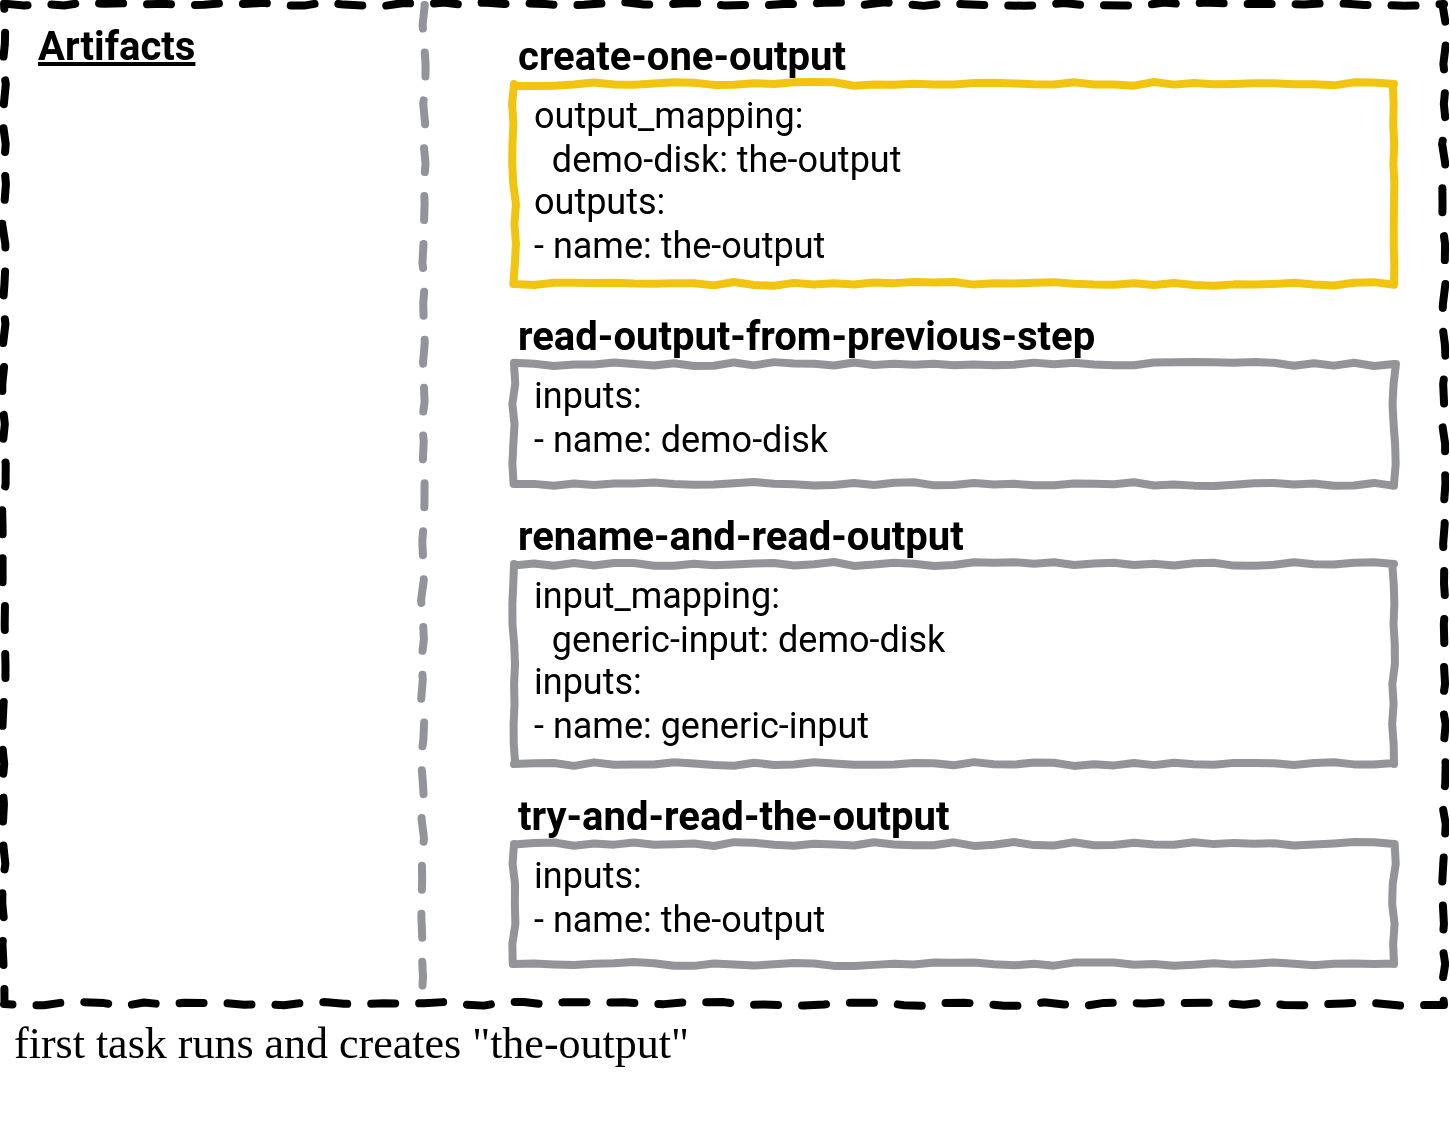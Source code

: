 <mxfile version="13.0.3" type="device" pages="5"><diagram id="9t1ggBxOnCQHxcBDeTWR" name="01"><mxGraphModel dx="737" dy="669" grid="1" gridSize="10" guides="1" tooltips="1" connect="1" arrows="0" fold="1" page="1" pageScale="1" pageWidth="850" pageHeight="1100" math="0" shadow="0" extFonts="Roboto^https://fonts.googleapis.com/css?family=Roboto|Patrick Hand^https://fonts.googleapis.com/css?family=Patrick+Hand"><root><mxCell id="0"/><mxCell id="2QSZ0C084v6sTxYEn1Su-6" value="Untitled Layer" parent="0"/><mxCell id="2QSZ0C084v6sTxYEn1Su-1" value="" style="whiteSpace=wrap;html=1;dashed=1;strokeWidth=4;comic=1;fillColor=none;spacing=2;" parent="2QSZ0C084v6sTxYEn1Su-6" vertex="1"><mxGeometry x="65" y="320" width="720" height="500" as="geometry"/></mxCell><mxCell id="2QSZ0C084v6sTxYEn1Su-10" value="first task runs and creates &quot;the-output&quot;" style="text;html=1;strokeColor=none;fillColor=none;align=left;verticalAlign=top;whiteSpace=wrap;rounded=0;comic=1;fontFamily=Patrick Hand;FType=g;fontSize=22;" parent="2QSZ0C084v6sTxYEn1Su-6" vertex="1"><mxGeometry x="68" y="820" width="715" height="60" as="geometry"/></mxCell><mxCell id="2QSZ0C084v6sTxYEn1Su-18" value="" style="group;comic=0;" parent="2QSZ0C084v6sTxYEn1Su-6" vertex="1" connectable="0"><mxGeometry x="320" y="360" width="440" height="100" as="geometry"/></mxCell><mxCell id="2QSZ0C084v6sTxYEn1Su-12" value="&lt;b&gt;create-one-output&lt;br&gt;&lt;/b&gt;" style="rounded=0;whiteSpace=wrap;html=1;comic=1;strokeWidth=4;fillColor=none;fontFamily=Roboto;fontSize=20;align=left;labelPosition=center;verticalLabelPosition=top;verticalAlign=bottom;strokeColor=#f1c40f;fontColor=#000000;" parent="2QSZ0C084v6sTxYEn1Su-18" vertex="1"><mxGeometry width="440" height="100" as="geometry"/></mxCell><mxCell id="2QSZ0C084v6sTxYEn1Su-17" value="output_mapping:&lt;br&gt;&amp;nbsp; demo-disk: the-output&lt;br&gt;outputs:&lt;br&gt;- name: the-output" style="text;strokeColor=none;fillColor=none;align=left;verticalAlign=top;rounded=0;comic=1;fontFamily=Roboto;fontSize=18;spacing=0;labelPosition=center;verticalLabelPosition=middle;html=1;" parent="2QSZ0C084v6sTxYEn1Su-18" vertex="1"><mxGeometry x="10" width="190" height="100" as="geometry"/></mxCell><mxCell id="2QSZ0C084v6sTxYEn1Su-19" value="" style="group" parent="2QSZ0C084v6sTxYEn1Su-6" vertex="1" connectable="0"><mxGeometry x="320" y="500" width="440" height="60" as="geometry"/></mxCell><mxCell id="2QSZ0C084v6sTxYEn1Su-20" value="&lt;b&gt;read-output-from-previous-step&lt;br&gt;&lt;/b&gt;" style="rounded=0;whiteSpace=wrap;html=1;comic=1;strokeWidth=4;fillColor=none;fontFamily=Roboto;fontSize=20;align=left;labelPosition=center;verticalLabelPosition=top;verticalAlign=bottom;strokeColor=#929497;" parent="2QSZ0C084v6sTxYEn1Su-19" vertex="1"><mxGeometry width="440" height="60" as="geometry"/></mxCell><mxCell id="2QSZ0C084v6sTxYEn1Su-21" value="inputs:&lt;br&gt;- name: demo-disk" style="text;strokeColor=none;fillColor=none;align=left;verticalAlign=top;rounded=0;comic=1;fontFamily=Roboto;fontSize=18;spacing=0;labelPosition=center;verticalLabelPosition=middle;html=1;" parent="2QSZ0C084v6sTxYEn1Su-19" vertex="1"><mxGeometry x="10" width="190" height="60" as="geometry"/></mxCell><mxCell id="5yH4p8zWgpjLe0zDlxVh-1" value="Artifacts" style="text;html=1;strokeColor=none;fillColor=none;align=left;verticalAlign=middle;whiteSpace=wrap;rounded=0;comic=1;fontStyle=5;fontFamily=Roboto;FType=g;fontSize=20;" parent="2QSZ0C084v6sTxYEn1Su-6" vertex="1"><mxGeometry x="80" y="330" width="90" height="20" as="geometry"/></mxCell><mxCell id="2QSZ0C084v6sTxYEn1Su-5" value="" style="endArrow=none;dashed=1;html=1;strokeWidth=4;comic=1;anchorPointDirection=0;exitX=0.292;exitY=0.001;exitDx=0;exitDy=0;exitPerimeter=0;strokeColor=#929497;entryX=0.288;entryY=-0.058;entryDx=0;entryDy=0;entryPerimeter=0;" parent="2QSZ0C084v6sTxYEn1Su-6" source="2QSZ0C084v6sTxYEn1Su-1" target="2QSZ0C084v6sTxYEn1Su-10" edge="1"><mxGeometry width="50" height="50" relative="1" as="geometry"><mxPoint x="275.96" y="329" as="sourcePoint"/><mxPoint x="276" y="709" as="targetPoint"/></mxGeometry></mxCell><mxCell id="RISU0n8lrbTuoP5aGb1o-1" value="" style="group" parent="2QSZ0C084v6sTxYEn1Su-6" vertex="1" connectable="0"><mxGeometry x="320" y="600" width="440" height="100" as="geometry"/></mxCell><mxCell id="RISU0n8lrbTuoP5aGb1o-2" value="&lt;b&gt;rename-and-read-output&lt;br&gt;&lt;/b&gt;" style="rounded=0;whiteSpace=wrap;html=1;comic=1;strokeWidth=4;fillColor=none;fontFamily=Roboto;fontSize=20;align=left;labelPosition=center;verticalLabelPosition=top;verticalAlign=bottom;strokeColor=#929497;" parent="RISU0n8lrbTuoP5aGb1o-1" vertex="1"><mxGeometry width="440" height="100" as="geometry"/></mxCell><mxCell id="RISU0n8lrbTuoP5aGb1o-3" value="input_mapping:&lt;br&gt;&amp;nbsp; generic-input: demo-disk&lt;br&gt;inputs:&lt;br&gt;- name: generic-input" style="text;strokeColor=none;fillColor=none;align=left;verticalAlign=top;rounded=0;comic=1;fontFamily=Roboto;fontSize=18;spacing=0;labelPosition=center;verticalLabelPosition=middle;html=1;" parent="RISU0n8lrbTuoP5aGb1o-1" vertex="1"><mxGeometry x="10" width="190" height="100" as="geometry"/></mxCell><mxCell id="RISU0n8lrbTuoP5aGb1o-4" value="" style="group" parent="2QSZ0C084v6sTxYEn1Su-6" vertex="1" connectable="0"><mxGeometry x="320" y="740" width="440" height="60" as="geometry"/></mxCell><mxCell id="RISU0n8lrbTuoP5aGb1o-5" value="&lt;b&gt;try-and-read-the-output&lt;br&gt;&lt;/b&gt;" style="rounded=0;whiteSpace=wrap;html=1;comic=1;strokeWidth=4;fillColor=none;fontFamily=Roboto;fontSize=20;align=left;labelPosition=center;verticalLabelPosition=top;verticalAlign=bottom;strokeColor=#929497;" parent="RISU0n8lrbTuoP5aGb1o-4" vertex="1"><mxGeometry width="440" height="60" as="geometry"/></mxCell><mxCell id="RISU0n8lrbTuoP5aGb1o-6" value="inputs:&lt;br&gt;- name: the-output" style="text;strokeColor=none;fillColor=none;align=left;verticalAlign=top;rounded=0;comic=1;fontFamily=Roboto;fontSize=18;spacing=0;labelPosition=center;verticalLabelPosition=middle;html=1;" parent="RISU0n8lrbTuoP5aGb1o-4" vertex="1"><mxGeometry x="10" width="190" height="60" as="geometry"/></mxCell></root></mxGraphModel></diagram><diagram name="02" id="S-hk3BXuFEwxZx93NhK1"><mxGraphModel dx="737" dy="669" grid="1" gridSize="10" guides="1" tooltips="1" connect="1" arrows="0" fold="1" page="1" pageScale="1" pageWidth="850" pageHeight="1100" math="0" shadow="0" extFonts="Roboto^https://fonts.googleapis.com/css?family=Roboto|Patrick Hand^https://fonts.googleapis.com/css?family=Patrick+Hand"><root><mxCell id="5xUKW7DEMYhja5tdwURi-0"/><mxCell id="5xUKW7DEMYhja5tdwURi-1" value="Untitled Layer" parent="5xUKW7DEMYhja5tdwURi-0"/><mxCell id="5xUKW7DEMYhja5tdwURi-2" value="" style="whiteSpace=wrap;html=1;dashed=1;strokeWidth=4;comic=1;fillColor=none;spacing=2;" parent="5xUKW7DEMYhja5tdwURi-1" vertex="1"><mxGeometry x="65" y="320" width="720" height="500" as="geometry"/></mxCell><mxCell id="5xUKW7DEMYhja5tdwURi-3" value="&quot;the-output&quot; is saved as an artifact named &quot;demo-disk&quot; thanks to &lt;b&gt;output_mapping&lt;/b&gt;" style="text;html=1;strokeColor=none;fillColor=none;align=left;verticalAlign=top;whiteSpace=wrap;rounded=0;comic=1;fontFamily=Patrick Hand;FType=g;fontSize=22;" parent="5xUKW7DEMYhja5tdwURi-1" vertex="1"><mxGeometry x="68" y="820" width="715" height="60" as="geometry"/></mxCell><mxCell id="5xUKW7DEMYhja5tdwURi-4" value="" style="group;comic=0;" parent="5xUKW7DEMYhja5tdwURi-1" vertex="1" connectable="0"><mxGeometry x="320" y="360" width="440" height="100" as="geometry"/></mxCell><mxCell id="5xUKW7DEMYhja5tdwURi-5" value="&lt;b&gt;create-one-output&lt;br&gt;&lt;/b&gt;" style="rounded=0;whiteSpace=wrap;html=1;comic=1;strokeWidth=4;fillColor=none;fontFamily=Roboto;fontSize=20;align=left;labelPosition=center;verticalLabelPosition=top;verticalAlign=bottom;strokeColor=#12c560;fontColor=#000000;" parent="5xUKW7DEMYhja5tdwURi-4" vertex="1"><mxGeometry width="440" height="100" as="geometry"/></mxCell><mxCell id="5xUKW7DEMYhja5tdwURi-6" value="output_mapping:&lt;br&gt;&amp;nbsp; demo-disk: the-output&lt;br&gt;outputs:&lt;br&gt;- name: the-output" style="text;strokeColor=none;fillColor=none;align=left;verticalAlign=top;rounded=0;comic=1;fontFamily=Roboto;fontSize=18;spacing=0;labelPosition=center;verticalLabelPosition=middle;html=1;" parent="5xUKW7DEMYhja5tdwURi-4" vertex="1"><mxGeometry x="10" width="190" height="100" as="geometry"/></mxCell><mxCell id="5xUKW7DEMYhja5tdwURi-7" value="" style="group" parent="5xUKW7DEMYhja5tdwURi-1" vertex="1" connectable="0"><mxGeometry x="320" y="500" width="440" height="60" as="geometry"/></mxCell><mxCell id="5xUKW7DEMYhja5tdwURi-8" value="&lt;b&gt;read-output-from-previous-step&lt;br&gt;&lt;/b&gt;" style="rounded=0;whiteSpace=wrap;html=1;comic=1;strokeWidth=4;fillColor=none;fontFamily=Roboto;fontSize=20;align=left;labelPosition=center;verticalLabelPosition=top;verticalAlign=bottom;strokeColor=#929497;" parent="5xUKW7DEMYhja5tdwURi-7" vertex="1"><mxGeometry width="440" height="60" as="geometry"/></mxCell><mxCell id="5xUKW7DEMYhja5tdwURi-9" value="inputs:&lt;br&gt;- name: demo-disk" style="text;strokeColor=none;fillColor=none;align=left;verticalAlign=top;rounded=0;comic=1;fontFamily=Roboto;fontSize=18;spacing=0;labelPosition=center;verticalLabelPosition=middle;html=1;" parent="5xUKW7DEMYhja5tdwURi-7" vertex="1"><mxGeometry x="10" width="190" height="60" as="geometry"/></mxCell><mxCell id="5xUKW7DEMYhja5tdwURi-10" value="Artifacts" style="text;html=1;strokeColor=none;fillColor=none;align=left;verticalAlign=middle;whiteSpace=wrap;rounded=0;comic=1;fontStyle=5;fontFamily=Roboto;FType=g;fontSize=20;" parent="5xUKW7DEMYhja5tdwURi-1" vertex="1"><mxGeometry x="80" y="330" width="90" height="20" as="geometry"/></mxCell><mxCell id="5xUKW7DEMYhja5tdwURi-11" value="" style="endArrow=none;dashed=1;html=1;strokeWidth=4;comic=1;anchorPointDirection=0;exitX=0.292;exitY=0.001;exitDx=0;exitDy=0;exitPerimeter=0;strokeColor=#929497;entryX=0.288;entryY=-0.058;entryDx=0;entryDy=0;entryPerimeter=0;" parent="5xUKW7DEMYhja5tdwURi-1" source="5xUKW7DEMYhja5tdwURi-2" target="5xUKW7DEMYhja5tdwURi-3" edge="1"><mxGeometry width="50" height="50" relative="1" as="geometry"><mxPoint x="275.96" y="329" as="sourcePoint"/><mxPoint x="276" y="709" as="targetPoint"/></mxGeometry></mxCell><mxCell id="5xUKW7DEMYhja5tdwURi-12" value="" style="group" parent="5xUKW7DEMYhja5tdwURi-1" vertex="1" connectable="0"><mxGeometry x="320" y="600" width="440" height="100" as="geometry"/></mxCell><mxCell id="5xUKW7DEMYhja5tdwURi-13" value="&lt;b&gt;rename-and-read-output&lt;br&gt;&lt;/b&gt;" style="rounded=0;whiteSpace=wrap;html=1;comic=1;strokeWidth=4;fillColor=none;fontFamily=Roboto;fontSize=20;align=left;labelPosition=center;verticalLabelPosition=top;verticalAlign=bottom;strokeColor=#929497;" parent="5xUKW7DEMYhja5tdwURi-12" vertex="1"><mxGeometry width="440" height="100" as="geometry"/></mxCell><mxCell id="5xUKW7DEMYhja5tdwURi-14" value="input_mapping:&lt;br&gt;&amp;nbsp; generic-input: demo-disk&lt;br&gt;inputs:&lt;br&gt;- name: generic-input" style="text;strokeColor=none;fillColor=none;align=left;verticalAlign=top;rounded=0;comic=1;fontFamily=Roboto;fontSize=18;spacing=0;labelPosition=center;verticalLabelPosition=middle;html=1;" parent="5xUKW7DEMYhja5tdwURi-12" vertex="1"><mxGeometry x="10" width="190" height="100" as="geometry"/></mxCell><mxCell id="5xUKW7DEMYhja5tdwURi-15" value="" style="group" parent="5xUKW7DEMYhja5tdwURi-1" vertex="1" connectable="0"><mxGeometry x="320" y="740" width="440" height="60" as="geometry"/></mxCell><mxCell id="5xUKW7DEMYhja5tdwURi-16" value="&lt;b&gt;try-and-read-the-output&lt;br&gt;&lt;/b&gt;" style="rounded=0;whiteSpace=wrap;html=1;comic=1;strokeWidth=4;fillColor=none;fontFamily=Roboto;fontSize=20;align=left;labelPosition=center;verticalLabelPosition=top;verticalAlign=bottom;strokeColor=#929497;" parent="5xUKW7DEMYhja5tdwURi-15" vertex="1"><mxGeometry width="440" height="60" as="geometry"/></mxCell><mxCell id="5xUKW7DEMYhja5tdwURi-17" value="inputs:&lt;br&gt;- name: the-output" style="text;strokeColor=none;fillColor=none;align=left;verticalAlign=top;rounded=0;comic=1;fontFamily=Roboto;fontSize=18;spacing=0;labelPosition=center;verticalLabelPosition=middle;html=1;" parent="5xUKW7DEMYhja5tdwURi-15" vertex="1"><mxGeometry x="10" width="190" height="60" as="geometry"/></mxCell><mxCell id="zQW7NCEVCGxlOIVvi4HG-0" value="" style="group" parent="5xUKW7DEMYhja5tdwURi-1" vertex="1" connectable="0"><mxGeometry x="80" y="360" width="160" height="130" as="geometry"/></mxCell><mxCell id="zQW7NCEVCGxlOIVvi4HG-1" value="" style="shape=card;whiteSpace=wrap;html=1;comic=1;strokeWidth=2;fillColor=none;direction=south;" parent="zQW7NCEVCGxlOIVvi4HG-0" vertex="1"><mxGeometry width="160" height="60" as="geometry"/></mxCell><mxCell id="zQW7NCEVCGxlOIVvi4HG-2" value="demo-disk" style="text;html=1;strokeColor=none;fillColor=none;align=left;verticalAlign=middle;whiteSpace=wrap;rounded=0;comic=1;fontFamily=Roboto;fontSize=20;fontStyle=1" parent="zQW7NCEVCGxlOIVvi4HG-0" vertex="1"><mxGeometry x="4" y="3" width="126" height="20" as="geometry"/></mxCell><mxCell id="zQW7NCEVCGxlOIVvi4HG-3" value="./file" style="text;html=1;strokeColor=none;fillColor=none;align=center;verticalAlign=middle;whiteSpace=wrap;rounded=0;comic=1;fontFamily=Roboto;fontSize=18;" parent="zQW7NCEVCGxlOIVvi4HG-0" vertex="1"><mxGeometry x="4" y="32" width="40" height="20" as="geometry"/></mxCell><mxCell id="zQW7NCEVCGxlOIVvi4HG-4" value="" style="endArrow=none;html=1;strokeColor=#000000;strokeWidth=2;fontFamily=Roboto;fontSize=18;exitX=0.5;exitY=1;exitDx=0;exitDy=0;exitPerimeter=0;anchorPointDirection=0;" parent="zQW7NCEVCGxlOIVvi4HG-0" source="zQW7NCEVCGxlOIVvi4HG-1" edge="1"><mxGeometry width="50" height="50" relative="1" as="geometry"><mxPoint x="110" y="80" as="sourcePoint"/><mxPoint x="160" y="30" as="targetPoint"/></mxGeometry></mxCell><mxCell id="Mj9xy4nKeFrTd0BKDt8u-0" value="" style="endArrow=none;html=1;strokeColor=#4A90E2;strokeWidth=2;fontFamily=Roboto;fontSize=20;entryX=-0.001;entryY=0.437;entryDx=0;entryDy=0;entryPerimeter=0;exitX=0.688;exitY=-0.004;exitDx=0;exitDy=0;exitPerimeter=0;startArrow=block;startFill=1;comic=0;curved=1;" parent="5xUKW7DEMYhja5tdwURi-1" target="5xUKW7DEMYhja5tdwURi-5" edge="1"><mxGeometry width="50" height="50" relative="1" as="geometry"><mxPoint x="240.64" y="401.28" as="sourcePoint"/><mxPoint x="329.62" y="397.26" as="targetPoint"/><Array as="points"><mxPoint x="290" y="390"/></Array></mxGeometry></mxCell></root></mxGraphModel></diagram><diagram name="03" id="2q-qol43r9wfYoGtW7oq"><mxGraphModel dx="737" dy="669" grid="1" gridSize="10" guides="1" tooltips="1" connect="1" arrows="0" fold="1" page="1" pageScale="1" pageWidth="850" pageHeight="1100" math="0" shadow="0" extFonts="Roboto^https://fonts.googleapis.com/css?family=Roboto|Patrick Hand^https://fonts.googleapis.com/css?family=Patrick+Hand"><root><mxCell id="sgDMFegQXPoR5-Hr3xKX-0"/><mxCell id="sgDMFegQXPoR5-Hr3xKX-1" value="Untitled Layer" parent="sgDMFegQXPoR5-Hr3xKX-0"/><mxCell id="sgDMFegQXPoR5-Hr3xKX-2" value="" style="whiteSpace=wrap;html=1;dashed=1;strokeWidth=4;comic=1;fillColor=none;spacing=2;" parent="sgDMFegQXPoR5-Hr3xKX-1" vertex="1"><mxGeometry x="65" y="320" width="720" height="500" as="geometry"/></mxCell><mxCell id="sgDMFegQXPoR5-Hr3xKX-3" value="the second task takes &quot;demo-disk&quot; and reads the file. This task expects the name &quot;demo-disk&quot; so no mapping is needed" style="text;html=1;strokeColor=none;fillColor=none;align=left;verticalAlign=top;whiteSpace=wrap;rounded=0;comic=1;fontFamily=Patrick Hand;FType=g;fontSize=22;" parent="sgDMFegQXPoR5-Hr3xKX-1" vertex="1"><mxGeometry x="68" y="820" width="715" height="60" as="geometry"/></mxCell><mxCell id="sgDMFegQXPoR5-Hr3xKX-4" value="" style="group;comic=0;" parent="sgDMFegQXPoR5-Hr3xKX-1" vertex="1" connectable="0"><mxGeometry x="320" y="360" width="440" height="100" as="geometry"/></mxCell><mxCell id="sgDMFegQXPoR5-Hr3xKX-5" value="&lt;b&gt;create-one-output&lt;br&gt;&lt;/b&gt;" style="rounded=0;whiteSpace=wrap;html=1;comic=1;strokeWidth=4;fillColor=none;fontFamily=Roboto;fontSize=20;align=left;labelPosition=center;verticalLabelPosition=top;verticalAlign=bottom;strokeColor=#12c560;fontColor=#000000;" parent="sgDMFegQXPoR5-Hr3xKX-4" vertex="1"><mxGeometry width="440" height="100" as="geometry"/></mxCell><mxCell id="sgDMFegQXPoR5-Hr3xKX-6" value="output_mapping:&lt;br&gt;&amp;nbsp; demo-disk: the-output&lt;br&gt;outputs:&lt;br&gt;- name: the-output" style="text;strokeColor=none;fillColor=none;align=left;verticalAlign=top;rounded=0;comic=1;fontFamily=Roboto;fontSize=18;spacing=0;labelPosition=center;verticalLabelPosition=middle;html=1;" parent="sgDMFegQXPoR5-Hr3xKX-4" vertex="1"><mxGeometry x="10" width="190" height="100" as="geometry"/></mxCell><mxCell id="sgDMFegQXPoR5-Hr3xKX-7" value="" style="group" parent="sgDMFegQXPoR5-Hr3xKX-1" vertex="1" connectable="0"><mxGeometry x="320" y="500" width="440" height="60" as="geometry"/></mxCell><mxCell id="sgDMFegQXPoR5-Hr3xKX-8" value="&lt;b&gt;read-output-from-previous-step&lt;br&gt;&lt;/b&gt;" style="rounded=0;whiteSpace=wrap;html=1;comic=1;strokeWidth=4;fillColor=none;fontFamily=Roboto;fontSize=20;align=left;labelPosition=center;verticalLabelPosition=top;verticalAlign=bottom;strokeColor=#f1c40f;fontColor=#000000;" parent="sgDMFegQXPoR5-Hr3xKX-7" vertex="1"><mxGeometry width="440" height="60" as="geometry"/></mxCell><mxCell id="sgDMFegQXPoR5-Hr3xKX-9" value="inputs:&lt;br&gt;- name: demo-disk" style="text;strokeColor=none;fillColor=none;align=left;verticalAlign=top;rounded=0;comic=1;fontFamily=Roboto;fontSize=18;spacing=0;labelPosition=center;verticalLabelPosition=middle;html=1;" parent="sgDMFegQXPoR5-Hr3xKX-7" vertex="1"><mxGeometry x="10" width="190" height="60" as="geometry"/></mxCell><mxCell id="sgDMFegQXPoR5-Hr3xKX-10" value="Artifacts" style="text;html=1;strokeColor=none;fillColor=none;align=left;verticalAlign=middle;whiteSpace=wrap;rounded=0;comic=1;fontStyle=5;fontFamily=Roboto;FType=g;fontSize=20;" parent="sgDMFegQXPoR5-Hr3xKX-1" vertex="1"><mxGeometry x="80" y="330" width="90" height="20" as="geometry"/></mxCell><mxCell id="sgDMFegQXPoR5-Hr3xKX-11" value="" style="endArrow=none;dashed=1;html=1;strokeWidth=4;comic=1;anchorPointDirection=0;exitX=0.292;exitY=0.001;exitDx=0;exitDy=0;exitPerimeter=0;strokeColor=#929497;entryX=0.288;entryY=-0.058;entryDx=0;entryDy=0;entryPerimeter=0;" parent="sgDMFegQXPoR5-Hr3xKX-1" source="sgDMFegQXPoR5-Hr3xKX-2" target="sgDMFegQXPoR5-Hr3xKX-3" edge="1"><mxGeometry width="50" height="50" relative="1" as="geometry"><mxPoint x="275.96" y="329" as="sourcePoint"/><mxPoint x="276" y="709" as="targetPoint"/></mxGeometry></mxCell><mxCell id="sgDMFegQXPoR5-Hr3xKX-12" value="" style="group" parent="sgDMFegQXPoR5-Hr3xKX-1" vertex="1" connectable="0"><mxGeometry x="320" y="600" width="440" height="100" as="geometry"/></mxCell><mxCell id="sgDMFegQXPoR5-Hr3xKX-13" value="&lt;b&gt;rename-and-read-output&lt;br&gt;&lt;/b&gt;" style="rounded=0;whiteSpace=wrap;html=1;comic=1;strokeWidth=4;fillColor=none;fontFamily=Roboto;fontSize=20;align=left;labelPosition=center;verticalLabelPosition=top;verticalAlign=bottom;strokeColor=#929497;" parent="sgDMFegQXPoR5-Hr3xKX-12" vertex="1"><mxGeometry width="440" height="100" as="geometry"/></mxCell><mxCell id="sgDMFegQXPoR5-Hr3xKX-14" value="input_mapping:&lt;br&gt;&amp;nbsp; generic-input: demo-disk&lt;br&gt;inputs:&lt;br&gt;- name: generic-input" style="text;strokeColor=none;fillColor=none;align=left;verticalAlign=top;rounded=0;comic=1;fontFamily=Roboto;fontSize=18;spacing=0;labelPosition=center;verticalLabelPosition=middle;html=1;" parent="sgDMFegQXPoR5-Hr3xKX-12" vertex="1"><mxGeometry x="10" width="190" height="100" as="geometry"/></mxCell><mxCell id="sgDMFegQXPoR5-Hr3xKX-15" value="" style="group" parent="sgDMFegQXPoR5-Hr3xKX-1" vertex="1" connectable="0"><mxGeometry x="320" y="740" width="440" height="60" as="geometry"/></mxCell><mxCell id="sgDMFegQXPoR5-Hr3xKX-16" value="&lt;b&gt;try-and-read-the-output&lt;br&gt;&lt;/b&gt;" style="rounded=0;whiteSpace=wrap;html=1;comic=1;strokeWidth=4;fillColor=none;fontFamily=Roboto;fontSize=20;align=left;labelPosition=center;verticalLabelPosition=top;verticalAlign=bottom;strokeColor=#929497;" parent="sgDMFegQXPoR5-Hr3xKX-15" vertex="1"><mxGeometry width="440" height="60" as="geometry"/></mxCell><mxCell id="sgDMFegQXPoR5-Hr3xKX-17" value="inputs:&lt;br&gt;- name: the-output" style="text;strokeColor=none;fillColor=none;align=left;verticalAlign=top;rounded=0;comic=1;fontFamily=Roboto;fontSize=18;spacing=0;labelPosition=center;verticalLabelPosition=middle;html=1;" parent="sgDMFegQXPoR5-Hr3xKX-15" vertex="1"><mxGeometry x="10" width="190" height="60" as="geometry"/></mxCell><mxCell id="sgDMFegQXPoR5-Hr3xKX-18" value="" style="group" parent="sgDMFegQXPoR5-Hr3xKX-1" vertex="1" connectable="0"><mxGeometry x="80" y="360" width="160" height="130" as="geometry"/></mxCell><mxCell id="sgDMFegQXPoR5-Hr3xKX-19" value="" style="shape=card;whiteSpace=wrap;html=1;comic=1;strokeWidth=2;fillColor=none;direction=south;" parent="sgDMFegQXPoR5-Hr3xKX-18" vertex="1"><mxGeometry width="160" height="60" as="geometry"/></mxCell><mxCell id="sgDMFegQXPoR5-Hr3xKX-20" value="demo-disk" style="text;html=1;strokeColor=none;fillColor=none;align=left;verticalAlign=middle;whiteSpace=wrap;rounded=0;comic=1;fontFamily=Roboto;fontSize=20;fontStyle=1" parent="sgDMFegQXPoR5-Hr3xKX-18" vertex="1"><mxGeometry x="4" y="3" width="126" height="20" as="geometry"/></mxCell><mxCell id="sgDMFegQXPoR5-Hr3xKX-21" value="./file" style="text;html=1;strokeColor=none;fillColor=none;align=center;verticalAlign=middle;whiteSpace=wrap;rounded=0;comic=1;fontFamily=Roboto;fontSize=18;" parent="sgDMFegQXPoR5-Hr3xKX-18" vertex="1"><mxGeometry x="4" y="32" width="40" height="20" as="geometry"/></mxCell><mxCell id="sgDMFegQXPoR5-Hr3xKX-22" value="" style="endArrow=none;html=1;strokeColor=#000000;strokeWidth=2;fontFamily=Roboto;fontSize=18;exitX=0.5;exitY=1;exitDx=0;exitDy=0;exitPerimeter=0;anchorPointDirection=0;" parent="sgDMFegQXPoR5-Hr3xKX-18" source="sgDMFegQXPoR5-Hr3xKX-19" edge="1"><mxGeometry width="50" height="50" relative="1" as="geometry"><mxPoint x="110" y="80" as="sourcePoint"/><mxPoint x="160" y="30" as="targetPoint"/></mxGeometry></mxCell><mxCell id="sgDMFegQXPoR5-Hr3xKX-23" value="" style="endArrow=none;html=1;strokeColor=#4A90E2;strokeWidth=2;fontFamily=Roboto;fontSize=20;entryX=1.033;entryY=0.3;entryDx=0;entryDy=0;entryPerimeter=0;exitX=0;exitY=0.5;exitDx=0;exitDy=0;startArrow=block;startFill=1;comic=0;curved=1;" parent="sgDMFegQXPoR5-Hr3xKX-1" source="sgDMFegQXPoR5-Hr3xKX-8" target="sgDMFegQXPoR5-Hr3xKX-19" edge="1"><mxGeometry width="50" height="50" relative="1" as="geometry"><mxPoint x="240.64" y="401.28" as="sourcePoint"/><mxPoint x="329.62" y="397.26" as="targetPoint"/><Array as="points"><mxPoint x="210" y="520"/></Array></mxGeometry></mxCell></root></mxGraphModel></diagram><diagram name="04" id="bJ-4z9LCV4Jmhj5M6Ssu"><mxGraphModel dx="737" dy="669" grid="1" gridSize="10" guides="1" tooltips="1" connect="1" arrows="0" fold="1" page="1" pageScale="1" pageWidth="850" pageHeight="1100" math="0" shadow="0" extFonts="Roboto^https://fonts.googleapis.com/css?family=Roboto|Patrick Hand^https://fonts.googleapis.com/css?family=Patrick+Hand"><root><mxCell id="P5rFK-4Fkwvsb8WxAyp2-0"/><mxCell id="P5rFK-4Fkwvsb8WxAyp2-1" value="Untitled Layer" parent="P5rFK-4Fkwvsb8WxAyp2-0"/><mxCell id="P5rFK-4Fkwvsb8WxAyp2-2" value="" style="whiteSpace=wrap;html=1;dashed=1;strokeWidth=4;comic=1;fillColor=none;spacing=2;" parent="P5rFK-4Fkwvsb8WxAyp2-1" vertex="1"><mxGeometry x="65" y="320" width="720" height="500" as="geometry"/></mxCell><mxCell id="P5rFK-4Fkwvsb8WxAyp2-3" value="the third task maps &quot;demo-disk&quot; to the input it expects, &quot;generic-input&quot;" style="text;html=1;strokeColor=none;fillColor=none;align=left;verticalAlign=top;whiteSpace=wrap;rounded=0;comic=1;fontFamily=Patrick Hand;FType=g;fontSize=22;" parent="P5rFK-4Fkwvsb8WxAyp2-1" vertex="1"><mxGeometry x="68" y="820" width="715" height="60" as="geometry"/></mxCell><mxCell id="P5rFK-4Fkwvsb8WxAyp2-4" value="" style="group;comic=0;" parent="P5rFK-4Fkwvsb8WxAyp2-1" vertex="1" connectable="0"><mxGeometry x="320" y="360" width="440" height="100" as="geometry"/></mxCell><mxCell id="P5rFK-4Fkwvsb8WxAyp2-5" value="&lt;b&gt;create-one-output&lt;br&gt;&lt;/b&gt;" style="rounded=0;whiteSpace=wrap;html=1;comic=1;strokeWidth=4;fillColor=none;fontFamily=Roboto;fontSize=20;align=left;labelPosition=center;verticalLabelPosition=top;verticalAlign=bottom;strokeColor=#12c560;fontColor=#000000;" parent="P5rFK-4Fkwvsb8WxAyp2-4" vertex="1"><mxGeometry width="440" height="100" as="geometry"/></mxCell><mxCell id="P5rFK-4Fkwvsb8WxAyp2-6" value="output_mapping:&lt;br&gt;&amp;nbsp; demo-disk: the-output&lt;br&gt;outputs:&lt;br&gt;- name: the-output" style="text;strokeColor=none;fillColor=none;align=left;verticalAlign=top;rounded=0;comic=1;fontFamily=Roboto;fontSize=18;spacing=0;labelPosition=center;verticalLabelPosition=middle;html=1;" parent="P5rFK-4Fkwvsb8WxAyp2-4" vertex="1"><mxGeometry x="10" width="190" height="100" as="geometry"/></mxCell><mxCell id="P5rFK-4Fkwvsb8WxAyp2-7" value="" style="group" parent="P5rFK-4Fkwvsb8WxAyp2-1" vertex="1" connectable="0"><mxGeometry x="320" y="500" width="440" height="60" as="geometry"/></mxCell><mxCell id="P5rFK-4Fkwvsb8WxAyp2-8" value="&lt;b&gt;read-output-from-previous-step&lt;br&gt;&lt;/b&gt;" style="rounded=0;whiteSpace=wrap;html=1;comic=1;strokeWidth=4;fillColor=none;fontFamily=Roboto;fontSize=20;align=left;labelPosition=center;verticalLabelPosition=top;verticalAlign=bottom;strokeColor=#12c560;fontColor=#000000;" parent="P5rFK-4Fkwvsb8WxAyp2-7" vertex="1"><mxGeometry width="440" height="60" as="geometry"/></mxCell><mxCell id="P5rFK-4Fkwvsb8WxAyp2-9" value="inputs:&lt;br&gt;- name: demo-disk" style="text;strokeColor=none;fillColor=none;align=left;verticalAlign=top;rounded=0;comic=1;fontFamily=Roboto;fontSize=18;spacing=0;labelPosition=center;verticalLabelPosition=middle;html=1;" parent="P5rFK-4Fkwvsb8WxAyp2-7" vertex="1"><mxGeometry x="10" width="190" height="60" as="geometry"/></mxCell><mxCell id="P5rFK-4Fkwvsb8WxAyp2-10" value="Artifacts" style="text;html=1;strokeColor=none;fillColor=none;align=left;verticalAlign=middle;whiteSpace=wrap;rounded=0;comic=1;fontStyle=5;fontFamily=Roboto;FType=g;fontSize=20;" parent="P5rFK-4Fkwvsb8WxAyp2-1" vertex="1"><mxGeometry x="80" y="330" width="90" height="20" as="geometry"/></mxCell><mxCell id="P5rFK-4Fkwvsb8WxAyp2-11" value="" style="endArrow=none;dashed=1;html=1;strokeWidth=4;comic=1;anchorPointDirection=0;exitX=0.292;exitY=0.001;exitDx=0;exitDy=0;exitPerimeter=0;strokeColor=#929497;entryX=0.288;entryY=-0.058;entryDx=0;entryDy=0;entryPerimeter=0;" parent="P5rFK-4Fkwvsb8WxAyp2-1" source="P5rFK-4Fkwvsb8WxAyp2-2" target="P5rFK-4Fkwvsb8WxAyp2-3" edge="1"><mxGeometry width="50" height="50" relative="1" as="geometry"><mxPoint x="275.96" y="329" as="sourcePoint"/><mxPoint x="276" y="709" as="targetPoint"/></mxGeometry></mxCell><mxCell id="P5rFK-4Fkwvsb8WxAyp2-12" value="" style="group" parent="P5rFK-4Fkwvsb8WxAyp2-1" vertex="1" connectable="0"><mxGeometry x="320" y="600" width="440" height="100" as="geometry"/></mxCell><mxCell id="P5rFK-4Fkwvsb8WxAyp2-13" value="&lt;b&gt;rename-and-read-output&lt;br&gt;&lt;/b&gt;" style="rounded=0;whiteSpace=wrap;html=1;comic=1;strokeWidth=4;fillColor=none;fontFamily=Roboto;fontSize=20;align=left;labelPosition=center;verticalLabelPosition=top;verticalAlign=bottom;strokeColor=#f1c40f;fontColor=#000000;" parent="P5rFK-4Fkwvsb8WxAyp2-12" vertex="1"><mxGeometry width="440" height="100" as="geometry"/></mxCell><mxCell id="P5rFK-4Fkwvsb8WxAyp2-14" value="input_mapping:&lt;br&gt;&amp;nbsp; generic-input: demo-disk&lt;br&gt;inputs:&lt;br&gt;- name: generic-input" style="text;strokeColor=none;fillColor=none;align=left;verticalAlign=top;rounded=0;comic=1;fontFamily=Roboto;fontSize=18;spacing=0;labelPosition=center;verticalLabelPosition=middle;html=1;" parent="P5rFK-4Fkwvsb8WxAyp2-12" vertex="1"><mxGeometry x="10" width="190" height="100" as="geometry"/></mxCell><mxCell id="P5rFK-4Fkwvsb8WxAyp2-15" value="" style="group" parent="P5rFK-4Fkwvsb8WxAyp2-1" vertex="1" connectable="0"><mxGeometry x="320" y="740" width="440" height="60" as="geometry"/></mxCell><mxCell id="P5rFK-4Fkwvsb8WxAyp2-16" value="&lt;b&gt;try-and-read-the-output&lt;br&gt;&lt;/b&gt;" style="rounded=0;whiteSpace=wrap;html=1;comic=1;strokeWidth=4;fillColor=none;fontFamily=Roboto;fontSize=20;align=left;labelPosition=center;verticalLabelPosition=top;verticalAlign=bottom;strokeColor=#929497;" parent="P5rFK-4Fkwvsb8WxAyp2-15" vertex="1"><mxGeometry width="440" height="60" as="geometry"/></mxCell><mxCell id="P5rFK-4Fkwvsb8WxAyp2-17" value="inputs:&lt;br&gt;- name: the-output" style="text;strokeColor=none;fillColor=none;align=left;verticalAlign=top;rounded=0;comic=1;fontFamily=Roboto;fontSize=18;spacing=0;labelPosition=center;verticalLabelPosition=middle;html=1;" parent="P5rFK-4Fkwvsb8WxAyp2-15" vertex="1"><mxGeometry x="10" width="190" height="60" as="geometry"/></mxCell><mxCell id="P5rFK-4Fkwvsb8WxAyp2-18" value="" style="group" parent="P5rFK-4Fkwvsb8WxAyp2-1" vertex="1" connectable="0"><mxGeometry x="80" y="360" width="160" height="130" as="geometry"/></mxCell><mxCell id="P5rFK-4Fkwvsb8WxAyp2-19" value="" style="shape=card;whiteSpace=wrap;html=1;comic=1;strokeWidth=2;fillColor=none;direction=south;" parent="P5rFK-4Fkwvsb8WxAyp2-18" vertex="1"><mxGeometry width="160" height="60" as="geometry"/></mxCell><mxCell id="P5rFK-4Fkwvsb8WxAyp2-20" value="demo-disk" style="text;html=1;strokeColor=none;fillColor=none;align=left;verticalAlign=middle;whiteSpace=wrap;rounded=0;comic=1;fontFamily=Roboto;fontSize=20;fontStyle=1" parent="P5rFK-4Fkwvsb8WxAyp2-18" vertex="1"><mxGeometry x="4" y="3" width="126" height="20" as="geometry"/></mxCell><mxCell id="P5rFK-4Fkwvsb8WxAyp2-21" value="./file" style="text;html=1;strokeColor=none;fillColor=none;align=center;verticalAlign=middle;whiteSpace=wrap;rounded=0;comic=1;fontFamily=Roboto;fontSize=18;" parent="P5rFK-4Fkwvsb8WxAyp2-18" vertex="1"><mxGeometry x="4" y="32" width="40" height="20" as="geometry"/></mxCell><mxCell id="P5rFK-4Fkwvsb8WxAyp2-22" value="" style="endArrow=none;html=1;strokeColor=#000000;strokeWidth=2;fontFamily=Roboto;fontSize=18;exitX=0.5;exitY=1;exitDx=0;exitDy=0;exitPerimeter=0;anchorPointDirection=0;" parent="P5rFK-4Fkwvsb8WxAyp2-18" source="P5rFK-4Fkwvsb8WxAyp2-19" edge="1"><mxGeometry width="50" height="50" relative="1" as="geometry"><mxPoint x="110" y="80" as="sourcePoint"/><mxPoint x="160" y="30" as="targetPoint"/></mxGeometry></mxCell><mxCell id="P5rFK-4Fkwvsb8WxAyp2-23" value="" style="endArrow=none;html=1;strokeColor=#4A90E2;strokeWidth=2;fontFamily=Roboto;fontSize=20;entryX=1.033;entryY=0.3;entryDx=0;entryDy=0;entryPerimeter=0;exitX=0;exitY=0.5;exitDx=0;exitDy=0;startArrow=block;startFill=1;comic=0;curved=1;" parent="P5rFK-4Fkwvsb8WxAyp2-1" source="P5rFK-4Fkwvsb8WxAyp2-13" target="P5rFK-4Fkwvsb8WxAyp2-19" edge="1"><mxGeometry width="50" height="50" relative="1" as="geometry"><mxPoint x="240.64" y="401.28" as="sourcePoint"/><mxPoint x="329.62" y="397.26" as="targetPoint"/><Array as="points"><mxPoint x="200" y="610"/></Array></mxGeometry></mxCell><mxCell id="Wf7OUrU80cI1nP_RIpwQ-0" value="&lt;p style=&quot;line-height: 120%&quot;&gt;&lt;br&gt;&lt;/p&gt;" style="edgeLabel;html=1;align=center;verticalAlign=middle;resizable=0;points=[];fontSize=12;fontFamily=Roboto;" parent="P5rFK-4Fkwvsb8WxAyp2-23" vertex="1" connectable="0"><mxGeometry x="-0.468" y="-20" relative="1" as="geometry"><mxPoint as="offset"/></mxGeometry></mxCell></root></mxGraphModel></diagram><diagram name="05" id="Emtt4EjunNXYUfwpwvd0"><mxGraphModel dx="737" dy="669" grid="1" gridSize="10" guides="1" tooltips="1" connect="1" arrows="0" fold="1" page="1" pageScale="1" pageWidth="850" pageHeight="1100" math="0" shadow="0" extFonts="Roboto^https://fonts.googleapis.com/css?family=Roboto|Patrick Hand^https://fonts.googleapis.com/css?family=Patrick+Hand"><root><mxCell id="QyLzUbU-fd00Qo5xgYck-0"/><mxCell id="QyLzUbU-fd00Qo5xgYck-1" value="Untitled Layer" parent="QyLzUbU-fd00Qo5xgYck-0"/><mxCell id="QyLzUbU-fd00Qo5xgYck-2" value="" style="whiteSpace=wrap;html=1;dashed=1;strokeWidth=4;comic=1;fillColor=none;spacing=2;" parent="QyLzUbU-fd00Qo5xgYck-1" vertex="1"><mxGeometry x="65" y="320" width="720" height="500" as="geometry"/></mxCell><mxCell id="QyLzUbU-fd00Qo5xgYck-3" value="the fourth task errors out because it expects an artifact named &quot;the-output&quot; which doesn't exist in our list of artifacts" style="text;html=1;strokeColor=none;fillColor=none;align=left;verticalAlign=top;whiteSpace=wrap;rounded=0;comic=1;fontFamily=Patrick Hand;FType=g;fontSize=22;" parent="QyLzUbU-fd00Qo5xgYck-1" vertex="1"><mxGeometry x="68" y="820" width="715" height="60" as="geometry"/></mxCell><mxCell id="QyLzUbU-fd00Qo5xgYck-4" value="" style="group;comic=0;" parent="QyLzUbU-fd00Qo5xgYck-1" vertex="1" connectable="0"><mxGeometry x="320" y="360" width="440" height="100" as="geometry"/></mxCell><mxCell id="QyLzUbU-fd00Qo5xgYck-5" value="&lt;b&gt;create-one-output&lt;br&gt;&lt;/b&gt;" style="rounded=0;whiteSpace=wrap;html=1;comic=1;strokeWidth=4;fillColor=none;fontFamily=Roboto;fontSize=20;align=left;labelPosition=center;verticalLabelPosition=top;verticalAlign=bottom;strokeColor=#12c560;fontColor=#000000;" parent="QyLzUbU-fd00Qo5xgYck-4" vertex="1"><mxGeometry width="440" height="100" as="geometry"/></mxCell><mxCell id="QyLzUbU-fd00Qo5xgYck-6" value="output_mapping:&lt;br&gt;&amp;nbsp; demo-disk: the-output&lt;br&gt;outputs:&lt;br&gt;- name: the-output" style="text;strokeColor=none;fillColor=none;align=left;verticalAlign=top;rounded=0;comic=1;fontFamily=Roboto;fontSize=18;spacing=0;labelPosition=center;verticalLabelPosition=middle;html=1;" parent="QyLzUbU-fd00Qo5xgYck-4" vertex="1"><mxGeometry x="10" width="190" height="100" as="geometry"/></mxCell><mxCell id="QyLzUbU-fd00Qo5xgYck-7" value="" style="group" parent="QyLzUbU-fd00Qo5xgYck-1" vertex="1" connectable="0"><mxGeometry x="320" y="500" width="440" height="60" as="geometry"/></mxCell><mxCell id="QyLzUbU-fd00Qo5xgYck-8" value="&lt;b&gt;read-output-from-previous-step&lt;br&gt;&lt;/b&gt;" style="rounded=0;whiteSpace=wrap;html=1;comic=1;strokeWidth=4;fillColor=none;fontFamily=Roboto;fontSize=20;align=left;labelPosition=center;verticalLabelPosition=top;verticalAlign=bottom;strokeColor=#12c560;fontColor=#000000;" parent="QyLzUbU-fd00Qo5xgYck-7" vertex="1"><mxGeometry width="440" height="60" as="geometry"/></mxCell><mxCell id="QyLzUbU-fd00Qo5xgYck-9" value="inputs:&lt;br&gt;- name: demo-disk" style="text;strokeColor=none;fillColor=none;align=left;verticalAlign=top;rounded=0;comic=1;fontFamily=Roboto;fontSize=18;spacing=0;labelPosition=center;verticalLabelPosition=middle;html=1;" parent="QyLzUbU-fd00Qo5xgYck-7" vertex="1"><mxGeometry x="10" width="190" height="60" as="geometry"/></mxCell><mxCell id="QyLzUbU-fd00Qo5xgYck-10" value="Artifacts" style="text;html=1;strokeColor=none;fillColor=none;align=left;verticalAlign=middle;whiteSpace=wrap;rounded=0;comic=1;fontStyle=5;fontFamily=Roboto;FType=g;fontSize=20;" parent="QyLzUbU-fd00Qo5xgYck-1" vertex="1"><mxGeometry x="80" y="330" width="90" height="20" as="geometry"/></mxCell><mxCell id="QyLzUbU-fd00Qo5xgYck-11" value="" style="endArrow=none;dashed=1;html=1;strokeWidth=4;comic=1;anchorPointDirection=0;exitX=0.292;exitY=0.001;exitDx=0;exitDy=0;exitPerimeter=0;strokeColor=#929497;entryX=0.288;entryY=-0.058;entryDx=0;entryDy=0;entryPerimeter=0;" parent="QyLzUbU-fd00Qo5xgYck-1" source="QyLzUbU-fd00Qo5xgYck-2" target="QyLzUbU-fd00Qo5xgYck-3" edge="1"><mxGeometry width="50" height="50" relative="1" as="geometry"><mxPoint x="275.96" y="329" as="sourcePoint"/><mxPoint x="276" y="709" as="targetPoint"/></mxGeometry></mxCell><mxCell id="QyLzUbU-fd00Qo5xgYck-12" value="" style="group" parent="QyLzUbU-fd00Qo5xgYck-1" vertex="1" connectable="0"><mxGeometry x="320" y="600" width="440" height="100" as="geometry"/></mxCell><mxCell id="QyLzUbU-fd00Qo5xgYck-13" value="&lt;b&gt;rename-and-read-output&lt;br&gt;&lt;/b&gt;" style="rounded=0;whiteSpace=wrap;html=1;comic=1;strokeWidth=4;fillColor=none;fontFamily=Roboto;fontSize=20;align=left;labelPosition=center;verticalLabelPosition=top;verticalAlign=bottom;strokeColor=#12c560;fontColor=#000000;" parent="QyLzUbU-fd00Qo5xgYck-12" vertex="1"><mxGeometry width="440" height="100" as="geometry"/></mxCell><mxCell id="QyLzUbU-fd00Qo5xgYck-14" value="input_mapping:&lt;br&gt;&amp;nbsp; generic-input: demo-disk&lt;br&gt;inputs:&lt;br&gt;- name: generic-input" style="text;strokeColor=none;fillColor=none;align=left;verticalAlign=top;rounded=0;comic=1;fontFamily=Roboto;fontSize=18;spacing=0;labelPosition=center;verticalLabelPosition=middle;html=1;" parent="QyLzUbU-fd00Qo5xgYck-12" vertex="1"><mxGeometry x="10" width="190" height="100" as="geometry"/></mxCell><mxCell id="QyLzUbU-fd00Qo5xgYck-15" value="" style="group" parent="QyLzUbU-fd00Qo5xgYck-1" vertex="1" connectable="0"><mxGeometry x="320" y="740" width="440" height="60" as="geometry"/></mxCell><mxCell id="QyLzUbU-fd00Qo5xgYck-16" value="&lt;b&gt;try-and-read-the-output&lt;br&gt;&lt;/b&gt;" style="rounded=0;whiteSpace=wrap;html=1;comic=1;strokeWidth=4;fillColor=none;fontFamily=Roboto;fontSize=20;align=left;labelPosition=center;verticalLabelPosition=top;verticalAlign=bottom;strokeColor=#f5a624;fontColor=#000000;" parent="QyLzUbU-fd00Qo5xgYck-15" vertex="1"><mxGeometry width="440" height="60" as="geometry"/></mxCell><mxCell id="QyLzUbU-fd00Qo5xgYck-17" value="inputs:&lt;br&gt;- name: the-output" style="text;strokeColor=none;fillColor=none;align=left;verticalAlign=top;rounded=0;comic=1;fontFamily=Roboto;fontSize=18;spacing=0;labelPosition=center;verticalLabelPosition=middle;html=1;" parent="QyLzUbU-fd00Qo5xgYck-15" vertex="1"><mxGeometry x="10" width="190" height="60" as="geometry"/></mxCell><mxCell id="QyLzUbU-fd00Qo5xgYck-18" value="" style="group" parent="QyLzUbU-fd00Qo5xgYck-1" vertex="1" connectable="0"><mxGeometry x="80" y="360" width="160" height="130" as="geometry"/></mxCell><mxCell id="QyLzUbU-fd00Qo5xgYck-19" value="" style="shape=card;whiteSpace=wrap;html=1;comic=1;strokeWidth=2;fillColor=none;direction=south;" parent="QyLzUbU-fd00Qo5xgYck-18" vertex="1"><mxGeometry width="160" height="60" as="geometry"/></mxCell><mxCell id="QyLzUbU-fd00Qo5xgYck-20" value="demo-disk" style="text;html=1;strokeColor=none;fillColor=none;align=left;verticalAlign=middle;whiteSpace=wrap;rounded=0;comic=1;fontFamily=Roboto;fontSize=20;fontStyle=1" parent="QyLzUbU-fd00Qo5xgYck-18" vertex="1"><mxGeometry x="4" y="3" width="126" height="20" as="geometry"/></mxCell><mxCell id="QyLzUbU-fd00Qo5xgYck-21" value="./file" style="text;html=1;strokeColor=none;fillColor=none;align=center;verticalAlign=middle;whiteSpace=wrap;rounded=0;comic=1;fontFamily=Roboto;fontSize=18;" parent="QyLzUbU-fd00Qo5xgYck-18" vertex="1"><mxGeometry x="4" y="32" width="40" height="20" as="geometry"/></mxCell><mxCell id="QyLzUbU-fd00Qo5xgYck-22" value="" style="endArrow=none;html=1;strokeColor=#000000;strokeWidth=2;fontFamily=Roboto;fontSize=18;exitX=0.5;exitY=1;exitDx=0;exitDy=0;exitPerimeter=0;anchorPointDirection=0;" parent="QyLzUbU-fd00Qo5xgYck-18" source="QyLzUbU-fd00Qo5xgYck-19" edge="1"><mxGeometry width="50" height="50" relative="1" as="geometry"><mxPoint x="110" y="80" as="sourcePoint"/><mxPoint x="160" y="30" as="targetPoint"/></mxGeometry></mxCell><mxCell id="QyLzUbU-fd00Qo5xgYck-23" value="" style="endArrow=none;html=1;strokeColor=#4A90E2;strokeWidth=2;fontFamily=Roboto;fontSize=20;exitX=0;exitY=0.5;exitDx=0;exitDy=0;startArrow=block;startFill=1;comic=0;curved=1;" parent="QyLzUbU-fd00Qo5xgYck-1" source="QyLzUbU-fd00Qo5xgYck-16" target="BYyuWkUprsjkqpYKGdVp-0" edge="1"><mxGeometry width="50" height="50" relative="1" as="geometry"><mxPoint x="240.64" y="401.28" as="sourcePoint"/><mxPoint x="200" y="540" as="targetPoint"/><Array as="points"><mxPoint x="230" y="720"/></Array></mxGeometry></mxCell><mxCell id="QyLzUbU-fd00Qo5xgYck-24" value="&lt;p style=&quot;line-height: 120%&quot;&gt;&lt;br&gt;&lt;/p&gt;" style="edgeLabel;html=1;align=center;verticalAlign=middle;resizable=0;points=[];fontSize=12;fontFamily=Roboto;" parent="QyLzUbU-fd00Qo5xgYck-23" vertex="1" connectable="0"><mxGeometry x="-0.468" y="-20" relative="1" as="geometry"><mxPoint as="offset"/></mxGeometry></mxCell><mxCell id="BYyuWkUprsjkqpYKGdVp-0" value="????" style="text;html=1;strokeColor=none;fillColor=none;align=center;verticalAlign=middle;whiteSpace=wrap;rounded=0;" vertex="1" parent="QyLzUbU-fd00Qo5xgYck-1"><mxGeometry x="180" y="530" width="40" height="20" as="geometry"/></mxCell></root></mxGraphModel></diagram></mxfile>